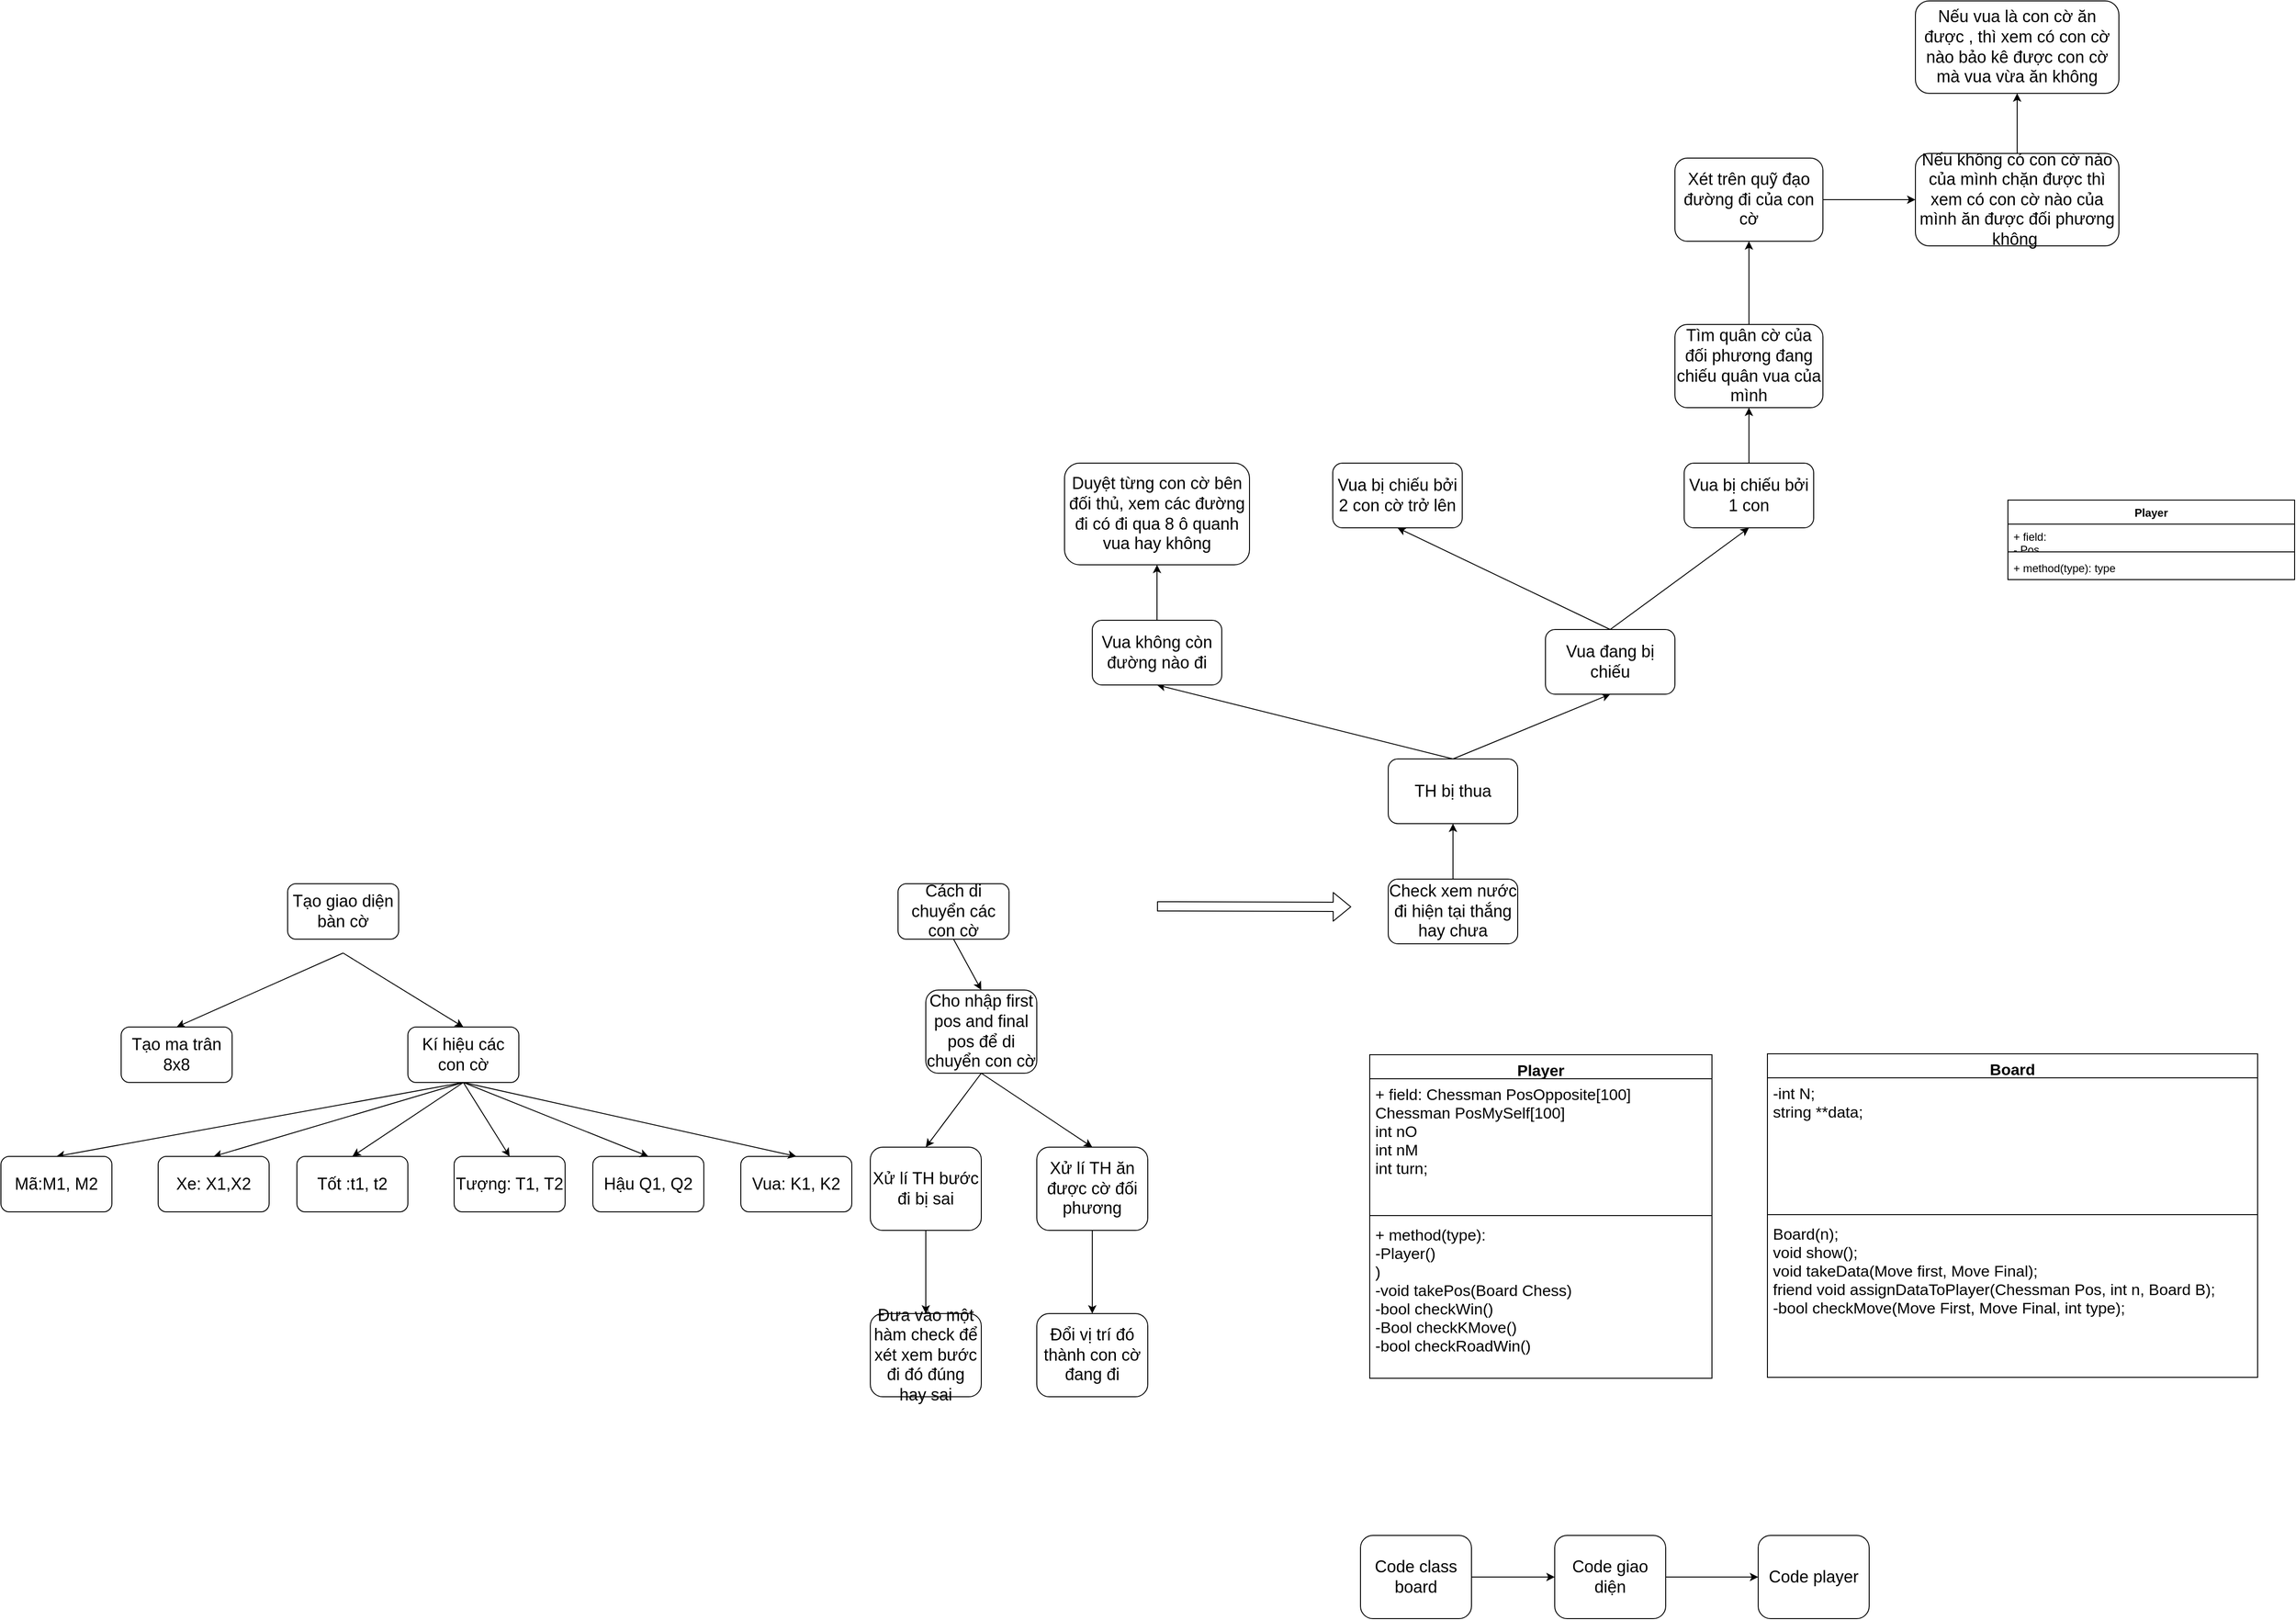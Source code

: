 <mxfile version="13.4.2" type="google"><diagram id="8HUXZanS8-vsVvOw8WYj" name="Page-1"><mxGraphModel dx="2068" dy="1726" grid="1" gridSize="10" guides="1" tooltips="1" connect="1" arrows="1" fold="1" page="0" pageScale="1" pageWidth="827" pageHeight="1169" math="0" shadow="0"><root><mxCell id="0"/><mxCell id="1" parent="0"/><mxCell id="WLSTJ5_btuBMgbK0SI68-1" value="" style="endArrow=classic;html=1;exitX=0.5;exitY=1;exitDx=0;exitDy=0;entryX=0.5;entryY=0;entryDx=0;entryDy=0;" parent="1" target="WLSTJ5_btuBMgbK0SI68-2" edge="1"><mxGeometry width="50" height="50" relative="1" as="geometry"><mxPoint x="-460" y="140" as="sourcePoint"/><mxPoint x="-490" y="220" as="targetPoint"/></mxGeometry></mxCell><mxCell id="WLSTJ5_btuBMgbK0SI68-2" value="&lt;span style=&quot;font-size: 18px&quot;&gt;Tạo ma trân 8x8&lt;/span&gt;" style="rounded=1;whiteSpace=wrap;html=1;" parent="1" vertex="1"><mxGeometry x="-700" y="220" width="120" height="60" as="geometry"/></mxCell><mxCell id="WLSTJ5_btuBMgbK0SI68-3" value="" style="shape=flexArrow;endArrow=classic;html=1;" parent="1" edge="1"><mxGeometry width="50" height="50" relative="1" as="geometry"><mxPoint x="420" y="89.5" as="sourcePoint"/><mxPoint x="630" y="90" as="targetPoint"/></mxGeometry></mxCell><mxCell id="WLSTJ5_btuBMgbK0SI68-4" value="&lt;font style=&quot;font-size: 18px&quot;&gt;Cách di chuyển các con cờ&lt;/font&gt;" style="rounded=1;whiteSpace=wrap;html=1;" parent="1" vertex="1"><mxGeometry x="140" y="65" width="120" height="60" as="geometry"/></mxCell><mxCell id="WLSTJ5_btuBMgbK0SI68-5" value="" style="endArrow=classic;html=1;exitX=0.5;exitY=1;exitDx=0;exitDy=0;entryX=0.5;entryY=0;entryDx=0;entryDy=0;" parent="1" source="WLSTJ5_btuBMgbK0SI68-4" target="WLSTJ5_btuBMgbK0SI68-6" edge="1"><mxGeometry width="50" height="50" relative="1" as="geometry"><mxPoint x="350" y="210" as="sourcePoint"/><mxPoint x="290" y="180" as="targetPoint"/></mxGeometry></mxCell><mxCell id="WLSTJ5_btuBMgbK0SI68-6" value="&lt;font style=&quot;font-size: 18px&quot;&gt;Cho nhập first pos and final pos để di chuyển con cờ&lt;/font&gt;" style="rounded=1;whiteSpace=wrap;html=1;" parent="1" vertex="1"><mxGeometry x="170" y="180" width="120" height="90" as="geometry"/></mxCell><mxCell id="WLSTJ5_btuBMgbK0SI68-7" value="" style="endArrow=classic;html=1;exitX=0.5;exitY=1;exitDx=0;exitDy=0;entryX=0.5;entryY=0;entryDx=0;entryDy=0;" parent="1" source="WLSTJ5_btuBMgbK0SI68-6" target="WLSTJ5_btuBMgbK0SI68-8" edge="1"><mxGeometry width="50" height="50" relative="1" as="geometry"><mxPoint x="230" y="410" as="sourcePoint"/><mxPoint x="280" y="320" as="targetPoint"/></mxGeometry></mxCell><mxCell id="WLSTJ5_btuBMgbK0SI68-8" value="&lt;font style=&quot;font-size: 18px&quot;&gt;Xử lí TH bước đi bị sai&lt;/font&gt;" style="rounded=1;whiteSpace=wrap;html=1;" parent="1" vertex="1"><mxGeometry x="110" y="350" width="120" height="90" as="geometry"/></mxCell><mxCell id="WLSTJ5_btuBMgbK0SI68-49" style="edgeStyle=orthogonalEdgeStyle;rounded=0;orthogonalLoop=1;jettySize=auto;html=1;entryX=0.5;entryY=0;entryDx=0;entryDy=0;" parent="1" source="WLSTJ5_btuBMgbK0SI68-9" target="WLSTJ5_btuBMgbK0SI68-50" edge="1"><mxGeometry relative="1" as="geometry"><mxPoint x="350" y="530" as="targetPoint"/></mxGeometry></mxCell><mxCell id="WLSTJ5_btuBMgbK0SI68-9" value="&lt;span style=&quot;font-size: 18px&quot;&gt;Xử lí TH ăn được cờ đối phương&lt;/span&gt;" style="rounded=1;whiteSpace=wrap;html=1;" parent="1" vertex="1"><mxGeometry x="290" y="350" width="120" height="90" as="geometry"/></mxCell><mxCell id="WLSTJ5_btuBMgbK0SI68-10" value="" style="endArrow=classic;html=1;exitX=0.5;exitY=1;exitDx=0;exitDy=0;entryX=0.5;entryY=0;entryDx=0;entryDy=0;" parent="1" source="WLSTJ5_btuBMgbK0SI68-6" target="WLSTJ5_btuBMgbK0SI68-9" edge="1"><mxGeometry width="50" height="50" relative="1" as="geometry"><mxPoint x="360" y="330" as="sourcePoint"/><mxPoint x="410" y="280" as="targetPoint"/></mxGeometry></mxCell><mxCell id="WLSTJ5_btuBMgbK0SI68-12" value="&lt;font style=&quot;font-size: 18px&quot;&gt;Check xem nước đi hiện tại thắng hay chưa&lt;/font&gt;" style="rounded=1;whiteSpace=wrap;html=1;" parent="1" vertex="1"><mxGeometry x="670" y="60" width="140" height="70" as="geometry"/></mxCell><mxCell id="WLSTJ5_btuBMgbK0SI68-13" value="" style="endArrow=classic;html=1;exitX=0.5;exitY=0;exitDx=0;exitDy=0;entryX=0.5;entryY=1;entryDx=0;entryDy=0;" parent="1" source="WLSTJ5_btuBMgbK0SI68-12" target="WLSTJ5_btuBMgbK0SI68-14" edge="1"><mxGeometry width="50" height="50" relative="1" as="geometry"><mxPoint x="610" y="20" as="sourcePoint"/><mxPoint x="740" y="-10" as="targetPoint"/></mxGeometry></mxCell><mxCell id="WLSTJ5_btuBMgbK0SI68-14" value="&lt;font style=&quot;font-size: 18px&quot;&gt;TH bị thua&lt;/font&gt;" style="rounded=1;whiteSpace=wrap;html=1;" parent="1" vertex="1"><mxGeometry x="670" y="-70" width="140" height="70" as="geometry"/></mxCell><mxCell id="WLSTJ5_btuBMgbK0SI68-15" value="" style="endArrow=classic;html=1;exitX=0.5;exitY=0;exitDx=0;exitDy=0;entryX=0.5;entryY=1;entryDx=0;entryDy=0;" parent="1" source="WLSTJ5_btuBMgbK0SI68-14" target="WLSTJ5_btuBMgbK0SI68-16" edge="1"><mxGeometry width="50" height="50" relative="1" as="geometry"><mxPoint x="570" y="-110" as="sourcePoint"/><mxPoint x="660" y="-130" as="targetPoint"/></mxGeometry></mxCell><mxCell id="WLSTJ5_btuBMgbK0SI68-16" value="&lt;font style=&quot;font-size: 18px&quot;&gt;Vua không còn đường nào đi&lt;/font&gt;" style="rounded=1;whiteSpace=wrap;html=1;" parent="1" vertex="1"><mxGeometry x="350" y="-220" width="140" height="70" as="geometry"/></mxCell><mxCell id="WLSTJ5_btuBMgbK0SI68-17" value="" style="endArrow=classic;html=1;exitX=0.5;exitY=0;exitDx=0;exitDy=0;entryX=0.5;entryY=1;entryDx=0;entryDy=0;" parent="1" source="WLSTJ5_btuBMgbK0SI68-14" target="WLSTJ5_btuBMgbK0SI68-18" edge="1"><mxGeometry width="50" height="50" relative="1" as="geometry"><mxPoint x="580" y="-80" as="sourcePoint"/><mxPoint x="830" y="-140" as="targetPoint"/></mxGeometry></mxCell><mxCell id="WLSTJ5_btuBMgbK0SI68-18" value="&lt;font style=&quot;font-size: 18px&quot;&gt;Vua đang bị chiếu&lt;/font&gt;" style="rounded=1;whiteSpace=wrap;html=1;" parent="1" vertex="1"><mxGeometry x="840" y="-210" width="140" height="70" as="geometry"/></mxCell><mxCell id="WLSTJ5_btuBMgbK0SI68-19" value="" style="endArrow=classic;html=1;exitX=0.5;exitY=0;exitDx=0;exitDy=0;entryX=0.5;entryY=1;entryDx=0;entryDy=0;" parent="1" source="WLSTJ5_btuBMgbK0SI68-18" target="WLSTJ5_btuBMgbK0SI68-20" edge="1"><mxGeometry width="50" height="50" relative="1" as="geometry"><mxPoint x="780" y="-240" as="sourcePoint"/><mxPoint x="830" y="-290" as="targetPoint"/></mxGeometry></mxCell><mxCell id="WLSTJ5_btuBMgbK0SI68-20" value="&lt;span style=&quot;font-size: 18px&quot;&gt;Vua bị chiếu bởi 2 con cờ trở lên&lt;/span&gt;" style="rounded=1;whiteSpace=wrap;html=1;" parent="1" vertex="1"><mxGeometry x="610" y="-390" width="140" height="70" as="geometry"/></mxCell><mxCell id="WLSTJ5_btuBMgbK0SI68-22" value="&lt;span style=&quot;font-size: 18px&quot;&gt;Vua bị chiếu bởi 1 con&lt;/span&gt;" style="rounded=1;whiteSpace=wrap;html=1;" parent="1" vertex="1"><mxGeometry x="990" y="-390" width="140" height="70" as="geometry"/></mxCell><mxCell id="WLSTJ5_btuBMgbK0SI68-23" value="" style="endArrow=classic;html=1;exitX=0.5;exitY=0;exitDx=0;exitDy=0;entryX=0.5;entryY=1;entryDx=0;entryDy=0;" parent="1" source="WLSTJ5_btuBMgbK0SI68-18" target="WLSTJ5_btuBMgbK0SI68-22" edge="1"><mxGeometry width="50" height="50" relative="1" as="geometry"><mxPoint x="780" y="-240" as="sourcePoint"/><mxPoint x="830" y="-290" as="targetPoint"/></mxGeometry></mxCell><mxCell id="WLSTJ5_btuBMgbK0SI68-25" value="" style="endArrow=classic;html=1;exitX=0.5;exitY=0;exitDx=0;exitDy=0;entryX=0.5;entryY=1;entryDx=0;entryDy=0;" parent="1" source="WLSTJ5_btuBMgbK0SI68-22" target="WLSTJ5_btuBMgbK0SI68-26" edge="1"><mxGeometry width="50" height="50" relative="1" as="geometry"><mxPoint x="900" y="-470" as="sourcePoint"/><mxPoint x="930" y="-540" as="targetPoint"/></mxGeometry></mxCell><mxCell id="WLSTJ5_btuBMgbK0SI68-26" value="&lt;span style=&quot;font-size: 18px&quot;&gt;Tìm quân cờ của đối phương đang chiếu quân vua của mình&lt;/span&gt;" style="rounded=1;whiteSpace=wrap;html=1;" parent="1" vertex="1"><mxGeometry x="980" y="-540" width="160" height="90" as="geometry"/></mxCell><mxCell id="WLSTJ5_btuBMgbK0SI68-27" value="&lt;font style=&quot;font-size: 18px&quot;&gt;Tạo giao diện bàn cờ&lt;/font&gt;" style="rounded=1;whiteSpace=wrap;html=1;" parent="1" vertex="1"><mxGeometry x="-520" y="65" width="120" height="60" as="geometry"/></mxCell><mxCell id="WLSTJ5_btuBMgbK0SI68-28" value="" style="endArrow=classic;html=1;exitX=0.5;exitY=1;exitDx=0;exitDy=0;entryX=0.5;entryY=0;entryDx=0;entryDy=0;" parent="1" target="WLSTJ5_btuBMgbK0SI68-29" edge="1"><mxGeometry width="50" height="50" relative="1" as="geometry"><mxPoint x="-460" y="140" as="sourcePoint"/><mxPoint x="-460" y="220" as="targetPoint"/></mxGeometry></mxCell><mxCell id="WLSTJ5_btuBMgbK0SI68-29" value="&lt;span style=&quot;font-size: 18px&quot;&gt;Kí hiệu các con cờ&lt;/span&gt;" style="rounded=1;whiteSpace=wrap;html=1;" parent="1" vertex="1"><mxGeometry x="-390" y="220" width="120" height="60" as="geometry"/></mxCell><mxCell id="WLSTJ5_btuBMgbK0SI68-30" value="" style="endArrow=classic;html=1;exitX=0.5;exitY=1;exitDx=0;exitDy=0;entryX=0.5;entryY=0;entryDx=0;entryDy=0;" parent="1" source="WLSTJ5_btuBMgbK0SI68-29" target="WLSTJ5_btuBMgbK0SI68-31" edge="1"><mxGeometry width="50" height="50" relative="1" as="geometry"><mxPoint x="-520" y="320" as="sourcePoint"/><mxPoint x="-680" y="350" as="targetPoint"/></mxGeometry></mxCell><mxCell id="WLSTJ5_btuBMgbK0SI68-31" value="&lt;span style=&quot;font-size: 18px&quot;&gt;Mã:M1, M2&lt;/span&gt;" style="rounded=1;whiteSpace=wrap;html=1;" parent="1" vertex="1"><mxGeometry x="-830" y="360" width="120" height="60" as="geometry"/></mxCell><mxCell id="WLSTJ5_btuBMgbK0SI68-32" value="" style="endArrow=classic;html=1;exitX=0.5;exitY=1;exitDx=0;exitDy=0;entryX=0.5;entryY=0;entryDx=0;entryDy=0;" parent="1" source="WLSTJ5_btuBMgbK0SI68-29" target="WLSTJ5_btuBMgbK0SI68-33" edge="1"><mxGeometry width="50" height="50" relative="1" as="geometry"><mxPoint x="-580" y="370" as="sourcePoint"/><mxPoint x="-570" y="360" as="targetPoint"/></mxGeometry></mxCell><mxCell id="WLSTJ5_btuBMgbK0SI68-33" value="&lt;span style=&quot;font-size: 18px&quot;&gt;Xe: X1,X2&lt;/span&gt;" style="rounded=1;whiteSpace=wrap;html=1;" parent="1" vertex="1"><mxGeometry x="-660" y="360" width="120" height="60" as="geometry"/></mxCell><mxCell id="WLSTJ5_btuBMgbK0SI68-34" value="" style="endArrow=classic;html=1;exitX=0.5;exitY=1;exitDx=0;exitDy=0;entryX=0.5;entryY=0;entryDx=0;entryDy=0;" parent="1" source="WLSTJ5_btuBMgbK0SI68-29" target="WLSTJ5_btuBMgbK0SI68-35" edge="1"><mxGeometry width="50" height="50" relative="1" as="geometry"><mxPoint x="-360" y="340" as="sourcePoint"/><mxPoint x="-460" y="360" as="targetPoint"/></mxGeometry></mxCell><mxCell id="WLSTJ5_btuBMgbK0SI68-35" value="&lt;span style=&quot;font-size: 18px&quot;&gt;Tốt :t1, t2&lt;/span&gt;" style="rounded=1;whiteSpace=wrap;html=1;" parent="1" vertex="1"><mxGeometry x="-510" y="360" width="120" height="60" as="geometry"/></mxCell><mxCell id="WLSTJ5_btuBMgbK0SI68-36" value="&lt;span style=&quot;font-size: 18px&quot;&gt;Tượng: T1, T2&lt;/span&gt;" style="rounded=1;whiteSpace=wrap;html=1;" parent="1" vertex="1"><mxGeometry x="-340" y="360" width="120" height="60" as="geometry"/></mxCell><mxCell id="WLSTJ5_btuBMgbK0SI68-37" value="&lt;span style=&quot;font-size: 18px&quot;&gt;Hậu Q1, Q2&lt;/span&gt;" style="rounded=1;whiteSpace=wrap;html=1;" parent="1" vertex="1"><mxGeometry x="-190" y="360" width="120" height="60" as="geometry"/></mxCell><mxCell id="WLSTJ5_btuBMgbK0SI68-38" value="&lt;span style=&quot;font-size: 18px&quot;&gt;Vua: K1, K2&lt;/span&gt;" style="rounded=1;whiteSpace=wrap;html=1;" parent="1" vertex="1"><mxGeometry x="-30" y="360" width="120" height="60" as="geometry"/></mxCell><mxCell id="WLSTJ5_btuBMgbK0SI68-39" value="" style="endArrow=classic;html=1;exitX=0.5;exitY=1;exitDx=0;exitDy=0;entryX=0.5;entryY=0;entryDx=0;entryDy=0;" parent="1" source="WLSTJ5_btuBMgbK0SI68-29" target="WLSTJ5_btuBMgbK0SI68-36" edge="1"><mxGeometry width="50" height="50" relative="1" as="geometry"><mxPoint x="-320" y="350" as="sourcePoint"/><mxPoint x="-270" y="300" as="targetPoint"/></mxGeometry></mxCell><mxCell id="WLSTJ5_btuBMgbK0SI68-40" value="" style="endArrow=classic;html=1;exitX=0.5;exitY=1;exitDx=0;exitDy=0;entryX=0.5;entryY=0;entryDx=0;entryDy=0;" parent="1" source="WLSTJ5_btuBMgbK0SI68-29" target="WLSTJ5_btuBMgbK0SI68-37" edge="1"><mxGeometry width="50" height="50" relative="1" as="geometry"><mxPoint x="-320" y="350" as="sourcePoint"/><mxPoint x="-270" y="300" as="targetPoint"/></mxGeometry></mxCell><mxCell id="WLSTJ5_btuBMgbK0SI68-41" value="" style="endArrow=classic;html=1;exitX=0.5;exitY=1;exitDx=0;exitDy=0;entryX=0.5;entryY=0;entryDx=0;entryDy=0;" parent="1" source="WLSTJ5_btuBMgbK0SI68-29" target="WLSTJ5_btuBMgbK0SI68-38" edge="1"><mxGeometry width="50" height="50" relative="1" as="geometry"><mxPoint x="-320" y="350" as="sourcePoint"/><mxPoint x="-270" y="300" as="targetPoint"/></mxGeometry></mxCell><mxCell id="WLSTJ5_btuBMgbK0SI68-46" value="" style="endArrow=classic;html=1;exitX=0.5;exitY=1;exitDx=0;exitDy=0;entryX=0.5;entryY=0;entryDx=0;entryDy=0;" parent="1" source="WLSTJ5_btuBMgbK0SI68-8" target="WLSTJ5_btuBMgbK0SI68-47" edge="1"><mxGeometry width="50" height="50" relative="1" as="geometry"><mxPoint x="-10" y="480" as="sourcePoint"/><mxPoint x="170" y="520" as="targetPoint"/></mxGeometry></mxCell><mxCell id="WLSTJ5_btuBMgbK0SI68-47" value="&lt;span style=&quot;font-size: 18px&quot;&gt;Đưa vào một hàm check để xét xem bước đi đó đúng hay sai&lt;/span&gt;" style="rounded=1;whiteSpace=wrap;html=1;" parent="1" vertex="1"><mxGeometry x="110" y="530" width="120" height="90" as="geometry"/></mxCell><mxCell id="WLSTJ5_btuBMgbK0SI68-50" value="&lt;span style=&quot;font-size: 18px&quot;&gt;Đổi vị trí đó thành con cờ đang đi&lt;/span&gt;" style="rounded=1;whiteSpace=wrap;html=1;" parent="1" vertex="1"><mxGeometry x="290" y="530" width="120" height="90" as="geometry"/></mxCell><mxCell id="WLSTJ5_btuBMgbK0SI68-51" value="" style="endArrow=classic;html=1;exitX=0.5;exitY=0;exitDx=0;exitDy=0;entryX=0.5;entryY=1;entryDx=0;entryDy=0;" parent="1" source="WLSTJ5_btuBMgbK0SI68-16" target="WLSTJ5_btuBMgbK0SI68-52" edge="1"><mxGeometry width="50" height="50" relative="1" as="geometry"><mxPoint x="540" y="-130" as="sourcePoint"/><mxPoint x="420" y="-310" as="targetPoint"/></mxGeometry></mxCell><mxCell id="WLSTJ5_btuBMgbK0SI68-52" value="&lt;font style=&quot;font-size: 18px&quot;&gt;Duyệt từng con cờ bên đối thủ, xem các đường đi có đi qua 8 ô quanh vua hay không&lt;/font&gt;" style="rounded=1;whiteSpace=wrap;html=1;" parent="1" vertex="1"><mxGeometry x="320" y="-390" width="200" height="110" as="geometry"/></mxCell><mxCell id="WLSTJ5_btuBMgbK0SI68-53" value="" style="endArrow=classic;html=1;exitX=0.5;exitY=0;exitDx=0;exitDy=0;entryX=0.5;entryY=1;entryDx=0;entryDy=0;" parent="1" source="WLSTJ5_btuBMgbK0SI68-26" target="WLSTJ5_btuBMgbK0SI68-54" edge="1"><mxGeometry width="50" height="50" relative="1" as="geometry"><mxPoint x="950" y="-630" as="sourcePoint"/><mxPoint x="1060" y="-620" as="targetPoint"/></mxGeometry></mxCell><mxCell id="WLSTJ5_btuBMgbK0SI68-55" style="edgeStyle=orthogonalEdgeStyle;rounded=0;orthogonalLoop=1;jettySize=auto;html=1;entryX=0;entryY=0.5;entryDx=0;entryDy=0;" parent="1" source="WLSTJ5_btuBMgbK0SI68-54" target="WLSTJ5_btuBMgbK0SI68-56" edge="1"><mxGeometry relative="1" as="geometry"><mxPoint x="1250" y="-675" as="targetPoint"/></mxGeometry></mxCell><mxCell id="WLSTJ5_btuBMgbK0SI68-54" value="&lt;span style=&quot;font-size: 18px&quot;&gt;Xét trên quỹ đạo đường đi của con cờ&lt;/span&gt;" style="rounded=1;whiteSpace=wrap;html=1;" parent="1" vertex="1"><mxGeometry x="980" y="-720" width="160" height="90" as="geometry"/></mxCell><mxCell id="WLSTJ5_btuBMgbK0SI68-57" style="edgeStyle=orthogonalEdgeStyle;rounded=0;orthogonalLoop=1;jettySize=auto;html=1;exitX=0.5;exitY=0;exitDx=0;exitDy=0;" parent="1" source="WLSTJ5_btuBMgbK0SI68-56" edge="1"><mxGeometry relative="1" as="geometry"><mxPoint x="1350" y="-790" as="targetPoint"/></mxGeometry></mxCell><mxCell id="WLSTJ5_btuBMgbK0SI68-56" value="&lt;span style=&quot;font-size: 18px&quot;&gt;Nếu không có con cờ nào của mình chặn được thì xem có con cờ nào của mình ăn được đối phương không&amp;nbsp;&lt;/span&gt;" style="rounded=1;whiteSpace=wrap;html=1;" parent="1" vertex="1"><mxGeometry x="1240" y="-725" width="220" height="100" as="geometry"/></mxCell><mxCell id="WLSTJ5_btuBMgbK0SI68-58" value="&lt;span style=&quot;font-size: 18px&quot;&gt;Nếu vua là con cờ ăn được , thì xem có con cờ nào bảo kê được con cờ mà vua vừa ăn không&lt;/span&gt;" style="rounded=1;whiteSpace=wrap;html=1;" parent="1" vertex="1"><mxGeometry x="1240" y="-890" width="220" height="100" as="geometry"/></mxCell><mxCell id="WLSTJ5_btuBMgbK0SI68-59" value="Player" style="swimlane;fontStyle=1;align=center;verticalAlign=top;childLayout=stackLayout;horizontal=1;startSize=26;horizontalStack=0;resizeParent=1;resizeParentMax=0;resizeLast=0;collapsible=1;marginBottom=0;" parent="1" vertex="1"><mxGeometry x="1340" y="-350" width="310" height="86" as="geometry"/></mxCell><mxCell id="WLSTJ5_btuBMgbK0SI68-60" value="+ field: &#10;- Pos" style="text;strokeColor=none;fillColor=none;align=left;verticalAlign=top;spacingLeft=4;spacingRight=4;overflow=hidden;rotatable=0;points=[[0,0.5],[1,0.5]];portConstraint=eastwest;" parent="WLSTJ5_btuBMgbK0SI68-59" vertex="1"><mxGeometry y="26" width="310" height="26" as="geometry"/></mxCell><mxCell id="WLSTJ5_btuBMgbK0SI68-61" value="" style="line;strokeWidth=1;fillColor=none;align=left;verticalAlign=middle;spacingTop=-1;spacingLeft=3;spacingRight=3;rotatable=0;labelPosition=right;points=[];portConstraint=eastwest;" parent="WLSTJ5_btuBMgbK0SI68-59" vertex="1"><mxGeometry y="52" width="310" height="8" as="geometry"/></mxCell><mxCell id="WLSTJ5_btuBMgbK0SI68-62" value="+ method(type): type" style="text;strokeColor=none;fillColor=none;align=left;verticalAlign=top;spacingLeft=4;spacingRight=4;overflow=hidden;rotatable=0;points=[[0,0.5],[1,0.5]];portConstraint=eastwest;" parent="WLSTJ5_btuBMgbK0SI68-59" vertex="1"><mxGeometry y="60" width="310" height="26" as="geometry"/></mxCell><mxCell id="WLSTJ5_btuBMgbK0SI68-63" value="Player" style="swimlane;fontStyle=1;align=center;verticalAlign=top;childLayout=stackLayout;horizontal=1;startSize=26;horizontalStack=0;resizeParent=1;resizeParentMax=0;resizeLast=0;collapsible=1;marginBottom=0;fontSize=17;" parent="1" vertex="1"><mxGeometry x="650" y="250" width="370" height="350" as="geometry"/></mxCell><mxCell id="WLSTJ5_btuBMgbK0SI68-64" value="+ field: Chessman PosOpposite[100]&#10;Chessman PosMySelf[100]&#10;int nO&#10;int nM&#10;int turn;" style="text;strokeColor=none;fillColor=none;align=left;verticalAlign=top;spacingLeft=4;spacingRight=4;overflow=hidden;rotatable=0;points=[[0,0.5],[1,0.5]];portConstraint=eastwest;fontSize=17;" parent="WLSTJ5_btuBMgbK0SI68-63" vertex="1"><mxGeometry y="26" width="370" height="144" as="geometry"/></mxCell><mxCell id="WLSTJ5_btuBMgbK0SI68-65" value="" style="line;strokeWidth=1;fillColor=none;align=left;verticalAlign=middle;spacingTop=-1;spacingLeft=3;spacingRight=3;rotatable=0;labelPosition=right;points=[];portConstraint=eastwest;" parent="WLSTJ5_btuBMgbK0SI68-63" vertex="1"><mxGeometry y="170" width="370" height="8" as="geometry"/></mxCell><mxCell id="WLSTJ5_btuBMgbK0SI68-66" value="+ method(type): &#10;-Player()&#10;)&#10;-void takePos(Board Chess)&#10;-bool checkWin()&#10;-Bool checkKMove()&#10;-bool checkRoadWin()" style="text;strokeColor=none;fillColor=none;align=left;verticalAlign=top;spacingLeft=4;spacingRight=4;overflow=hidden;rotatable=0;points=[[0,0.5],[1,0.5]];portConstraint=eastwest;fontSize=17;" parent="WLSTJ5_btuBMgbK0SI68-63" vertex="1"><mxGeometry y="178" width="370" height="172" as="geometry"/></mxCell><mxCell id="WLSTJ5_btuBMgbK0SI68-68" value="Board" style="swimlane;fontStyle=1;align=center;verticalAlign=top;childLayout=stackLayout;horizontal=1;startSize=26;horizontalStack=0;resizeParent=1;resizeParentMax=0;resizeLast=0;collapsible=1;marginBottom=0;fontSize=17;" parent="1" vertex="1"><mxGeometry x="1080" y="249" width="530" height="350" as="geometry"/></mxCell><mxCell id="WLSTJ5_btuBMgbK0SI68-69" value="-int N;&#10;string **data;" style="text;strokeColor=none;fillColor=none;align=left;verticalAlign=top;spacingLeft=4;spacingRight=4;overflow=hidden;rotatable=0;points=[[0,0.5],[1,0.5]];portConstraint=eastwest;fontSize=17;" parent="WLSTJ5_btuBMgbK0SI68-68" vertex="1"><mxGeometry y="26" width="530" height="144" as="geometry"/></mxCell><mxCell id="WLSTJ5_btuBMgbK0SI68-70" value="" style="line;strokeWidth=1;fillColor=none;align=left;verticalAlign=middle;spacingTop=-1;spacingLeft=3;spacingRight=3;rotatable=0;labelPosition=right;points=[];portConstraint=eastwest;" parent="WLSTJ5_btuBMgbK0SI68-68" vertex="1"><mxGeometry y="170" width="530" height="8" as="geometry"/></mxCell><mxCell id="WLSTJ5_btuBMgbK0SI68-71" value="Board(n);&#10;void show();&#10;void takeData(Move first, Move Final);&#10;friend void assignDataToPlayer(Chessman Pos, int n, Board B);&#10;-bool checkMove(Move First, Move Final, int type);&#10;" style="text;strokeColor=none;fillColor=none;align=left;verticalAlign=top;spacingLeft=4;spacingRight=4;overflow=hidden;rotatable=0;points=[[0,0.5],[1,0.5]];portConstraint=eastwest;fontSize=17;" parent="WLSTJ5_btuBMgbK0SI68-68" vertex="1"><mxGeometry y="178" width="530" height="172" as="geometry"/></mxCell><mxCell id="WLSTJ5_btuBMgbK0SI68-73" style="edgeStyle=orthogonalEdgeStyle;rounded=0;orthogonalLoop=1;jettySize=auto;html=1;fontSize=17;entryX=0;entryY=0.5;entryDx=0;entryDy=0;" parent="1" source="WLSTJ5_btuBMgbK0SI68-72" target="WLSTJ5_btuBMgbK0SI68-74" edge="1"><mxGeometry relative="1" as="geometry"><mxPoint x="840" y="815" as="targetPoint"/></mxGeometry></mxCell><mxCell id="WLSTJ5_btuBMgbK0SI68-72" value="&lt;span style=&quot;font-size: 18px&quot;&gt;Code class board&lt;/span&gt;" style="rounded=1;whiteSpace=wrap;html=1;" parent="1" vertex="1"><mxGeometry x="640" y="770" width="120" height="90" as="geometry"/></mxCell><mxCell id="WLSTJ5_btuBMgbK0SI68-77" style="edgeStyle=orthogonalEdgeStyle;rounded=0;orthogonalLoop=1;jettySize=auto;html=1;exitX=1;exitY=0.5;exitDx=0;exitDy=0;entryX=0;entryY=0.5;entryDx=0;entryDy=0;fontSize=17;" parent="1" source="WLSTJ5_btuBMgbK0SI68-74" target="WLSTJ5_btuBMgbK0SI68-76" edge="1"><mxGeometry relative="1" as="geometry"/></mxCell><mxCell id="WLSTJ5_btuBMgbK0SI68-74" value="&lt;span style=&quot;font-size: 18px&quot;&gt;Code giao diện&lt;/span&gt;" style="rounded=1;whiteSpace=wrap;html=1;" parent="1" vertex="1"><mxGeometry x="850" y="770" width="120" height="90" as="geometry"/></mxCell><mxCell id="WLSTJ5_btuBMgbK0SI68-76" value="&lt;span style=&quot;font-size: 18px&quot;&gt;Code player&lt;/span&gt;" style="rounded=1;whiteSpace=wrap;html=1;" parent="1" vertex="1"><mxGeometry x="1070" y="770" width="120" height="90" as="geometry"/></mxCell></root></mxGraphModel></diagram></mxfile>